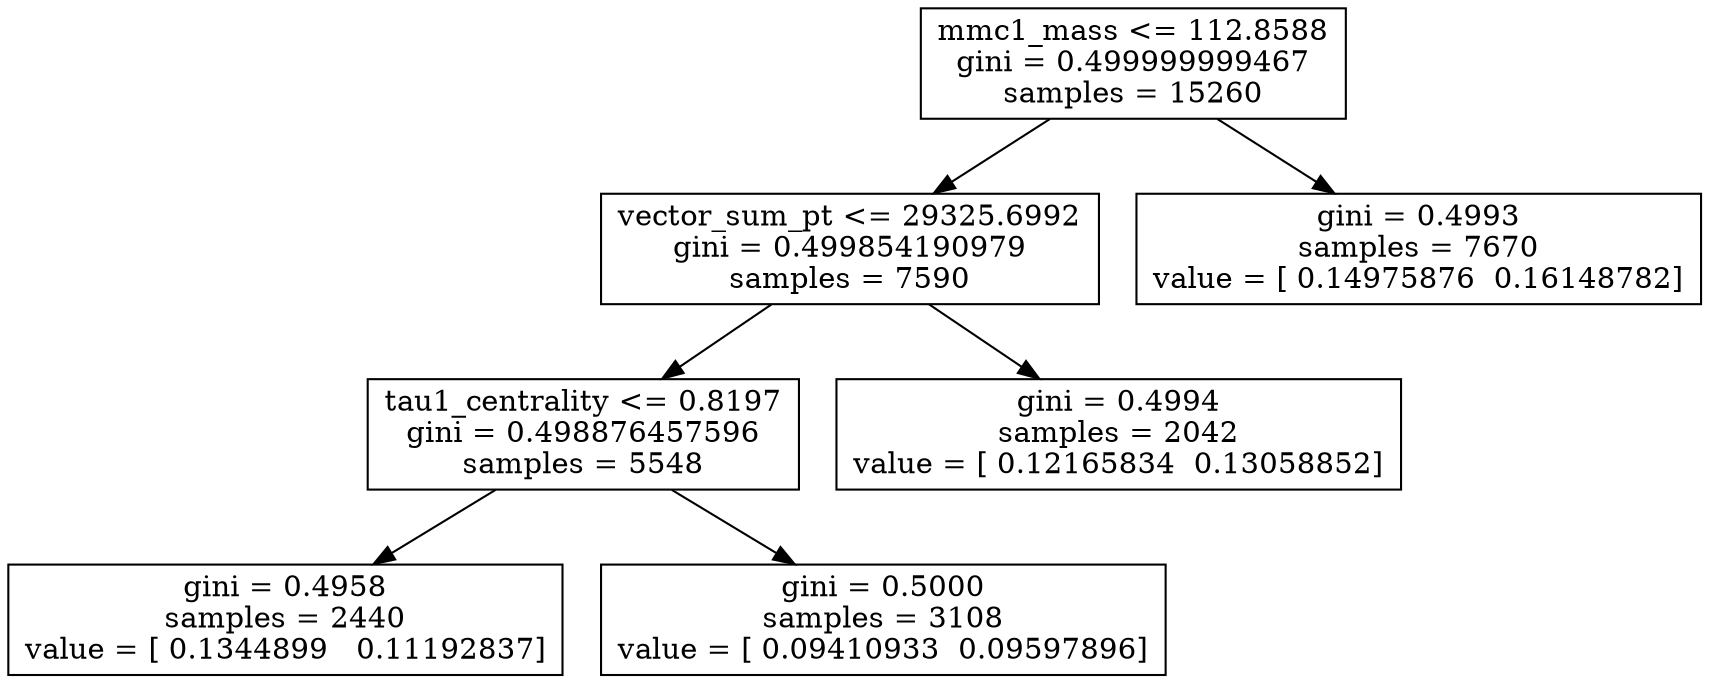 digraph Tree {
0 [label="mmc1_mass <= 112.8588\ngini = 0.499999999467\nsamples = 15260", shape="box"] ;
1 [label="vector_sum_pt <= 29325.6992\ngini = 0.499854190979\nsamples = 7590", shape="box"] ;
0 -> 1 ;
2 [label="tau1_centrality <= 0.8197\ngini = 0.498876457596\nsamples = 5548", shape="box"] ;
1 -> 2 ;
3 [label="gini = 0.4958\nsamples = 2440\nvalue = [ 0.1344899   0.11192837]", shape="box"] ;
2 -> 3 ;
4 [label="gini = 0.5000\nsamples = 3108\nvalue = [ 0.09410933  0.09597896]", shape="box"] ;
2 -> 4 ;
5 [label="gini = 0.4994\nsamples = 2042\nvalue = [ 0.12165834  0.13058852]", shape="box"] ;
1 -> 5 ;
6 [label="gini = 0.4993\nsamples = 7670\nvalue = [ 0.14975876  0.16148782]", shape="box"] ;
0 -> 6 ;
}